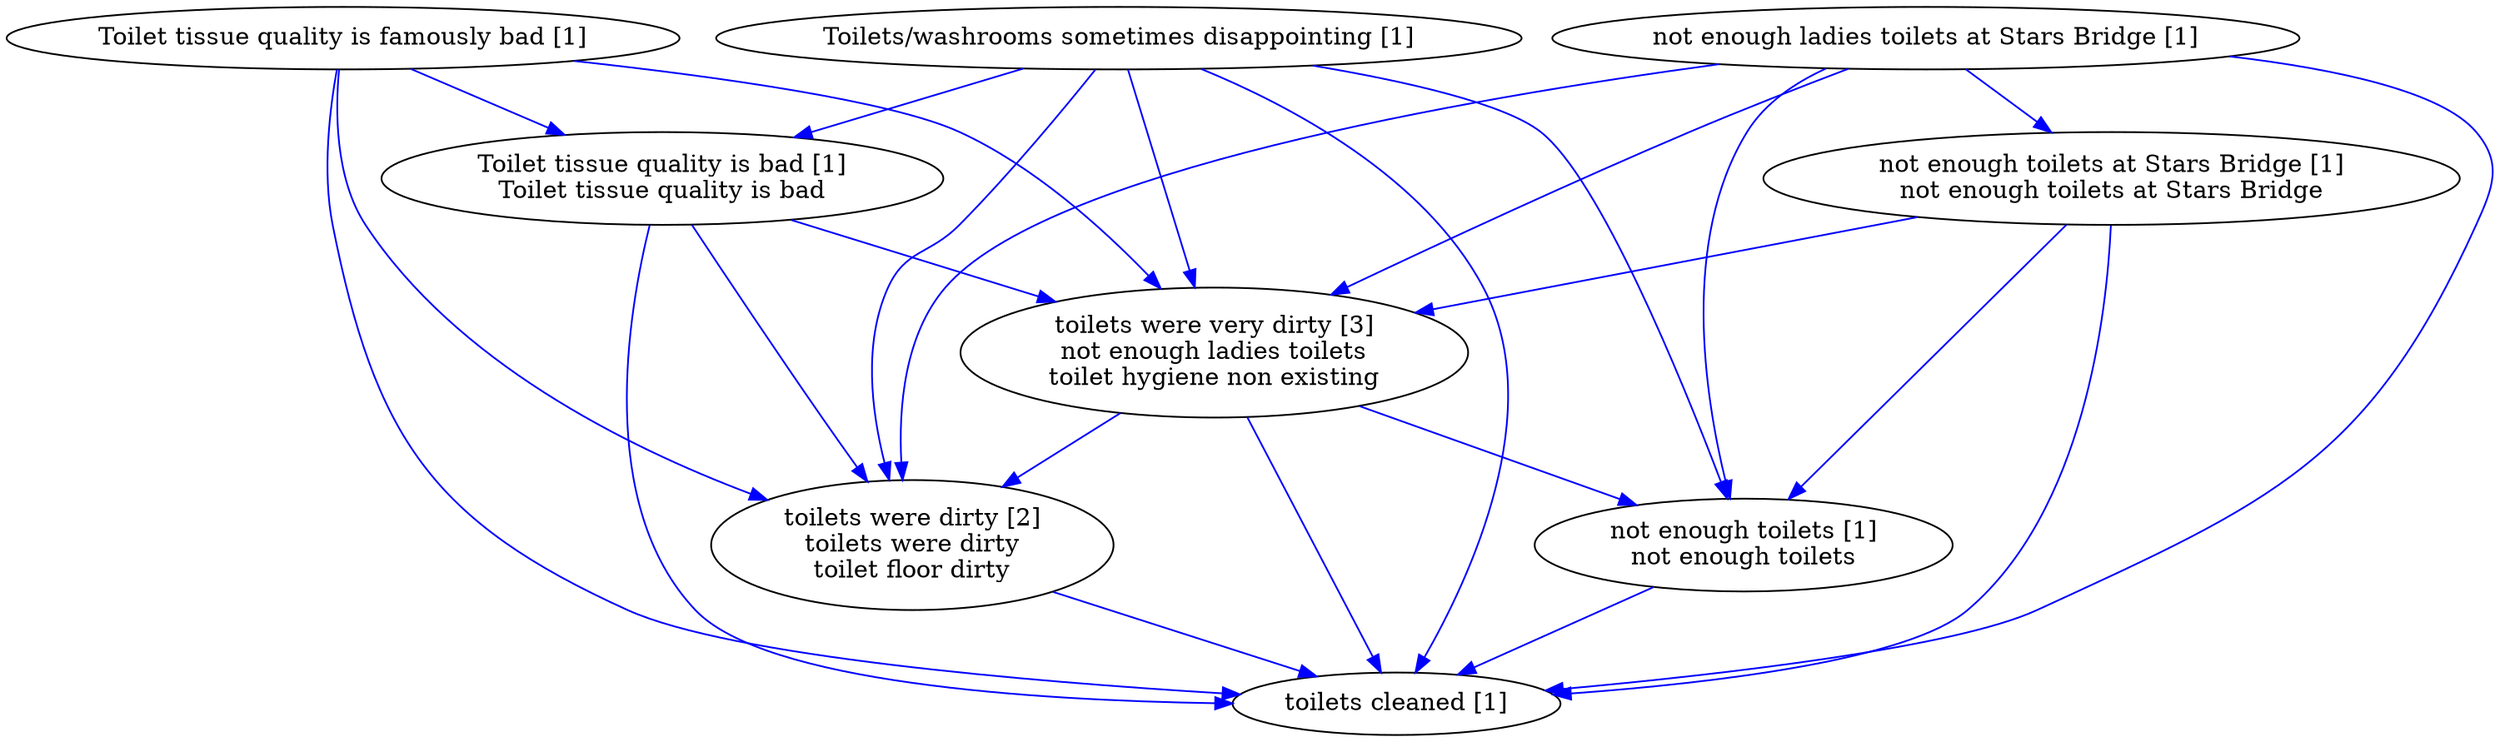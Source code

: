 digraph collapsedGraph {
"toilets were very dirty [3]\nnot enough ladies toilets\ntoilet hygiene non existing""toilets were dirty [2]\ntoilets were dirty\ntoilet floor dirty""Toilet tissue quality is famously bad [1]""Toilet tissue quality is bad [1]\nToilet tissue quality is bad""Toilets/washrooms sometimes disappointing [1]""not enough ladies toilets at Stars Bridge [1]""not enough toilets at Stars Bridge [1]\nnot enough toilets at Stars Bridge""not enough toilets [1]\nnot enough toilets""toilets cleaned [1]""Toilet tissue quality is famously bad [1]" -> "Toilet tissue quality is bad [1]\nToilet tissue quality is bad" [color=blue]
"Toilets/washrooms sometimes disappointing [1]" -> "Toilet tissue quality is bad [1]\nToilet tissue quality is bad" [color=blue]
"not enough ladies toilets at Stars Bridge [1]" -> "not enough toilets at Stars Bridge [1]\nnot enough toilets at Stars Bridge" [color=blue]
"not enough toilets at Stars Bridge [1]\nnot enough toilets at Stars Bridge" -> "not enough toilets [1]\nnot enough toilets" [color=blue]
"not enough ladies toilets at Stars Bridge [1]" -> "not enough toilets [1]\nnot enough toilets" [color=blue]
"Toilets/washrooms sometimes disappointing [1]" -> "not enough toilets [1]\nnot enough toilets" [color=blue]
"Toilets/washrooms sometimes disappointing [1]" -> "toilets were very dirty [3]\nnot enough ladies toilets\ntoilet hygiene non existing" [color=blue]
"Toilets/washrooms sometimes disappointing [1]" -> "toilets were dirty [2]\ntoilets were dirty\ntoilet floor dirty" [color=blue]
"Toilet tissue quality is famously bad [1]" -> "toilets were very dirty [3]\nnot enough ladies toilets\ntoilet hygiene non existing" [color=blue]
"Toilet tissue quality is bad [1]\nToilet tissue quality is bad" -> "toilets were very dirty [3]\nnot enough ladies toilets\ntoilet hygiene non existing" [color=blue]
"not enough ladies toilets at Stars Bridge [1]" -> "toilets were very dirty [3]\nnot enough ladies toilets\ntoilet hygiene non existing" [color=blue]
"not enough toilets at Stars Bridge [1]\nnot enough toilets at Stars Bridge" -> "toilets were very dirty [3]\nnot enough ladies toilets\ntoilet hygiene non existing" [color=blue]
"toilets were very dirty [3]\nnot enough ladies toilets\ntoilet hygiene non existing" -> "not enough toilets [1]\nnot enough toilets" [color=blue]
"Toilet tissue quality is famously bad [1]" -> "toilets cleaned [1]" [color=blue]
"Toilet tissue quality is bad [1]\nToilet tissue quality is bad" -> "toilets cleaned [1]" [color=blue]
"Toilets/washrooms sometimes disappointing [1]" -> "toilets cleaned [1]" [color=blue]
"not enough ladies toilets at Stars Bridge [1]" -> "toilets cleaned [1]" [color=blue]
"not enough toilets at Stars Bridge [1]\nnot enough toilets at Stars Bridge" -> "toilets cleaned [1]" [color=blue]
"not enough toilets [1]\nnot enough toilets" -> "toilets cleaned [1]" [color=blue]
"toilets were very dirty [3]\nnot enough ladies toilets\ntoilet hygiene non existing" -> "toilets cleaned [1]" [color=blue]
"Toilet tissue quality is famously bad [1]" -> "toilets were dirty [2]\ntoilets were dirty\ntoilet floor dirty" [color=blue]
"Toilet tissue quality is bad [1]\nToilet tissue quality is bad" -> "toilets were dirty [2]\ntoilets were dirty\ntoilet floor dirty" [color=blue]
"not enough ladies toilets at Stars Bridge [1]" -> "toilets were dirty [2]\ntoilets were dirty\ntoilet floor dirty" [color=blue]
"toilets were very dirty [3]\nnot enough ladies toilets\ntoilet hygiene non existing" -> "toilets were dirty [2]\ntoilets were dirty\ntoilet floor dirty" [color=blue]
"toilets were dirty [2]\ntoilets were dirty\ntoilet floor dirty" -> "toilets cleaned [1]" [color=blue]
}